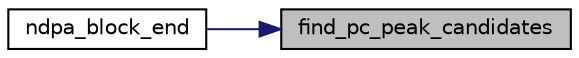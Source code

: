 digraph "find_pc_peak_candidates"
{
 // LATEX_PDF_SIZE
  edge [fontname="Helvetica",fontsize="10",labelfontname="Helvetica",labelfontsize="10"];
  node [fontname="Helvetica",fontsize="10",shape=record];
  rankdir="RL";
  Node1 [label="find_pc_peak_candidates",height=0.2,width=0.4,color="black", fillcolor="grey75", style="filled", fontcolor="black",tooltip="Saving all PC peak candidates to __ndpa_pcpc following the AC peak index."];
  Node1 -> Node2 [dir="back",color="midnightblue",fontsize="10",style="solid",fontname="Helvetica"];
  Node2 [label="ndpa_block_end",height=0.2,width=0.4,color="black", fillcolor="white", style="filled",URL="$ndpa_8h.html#af7418c4e788a4841515797272d65b82d",tooltip="End of measurement block processing. Finding AC and PC peaks in the averaged data."];
}
